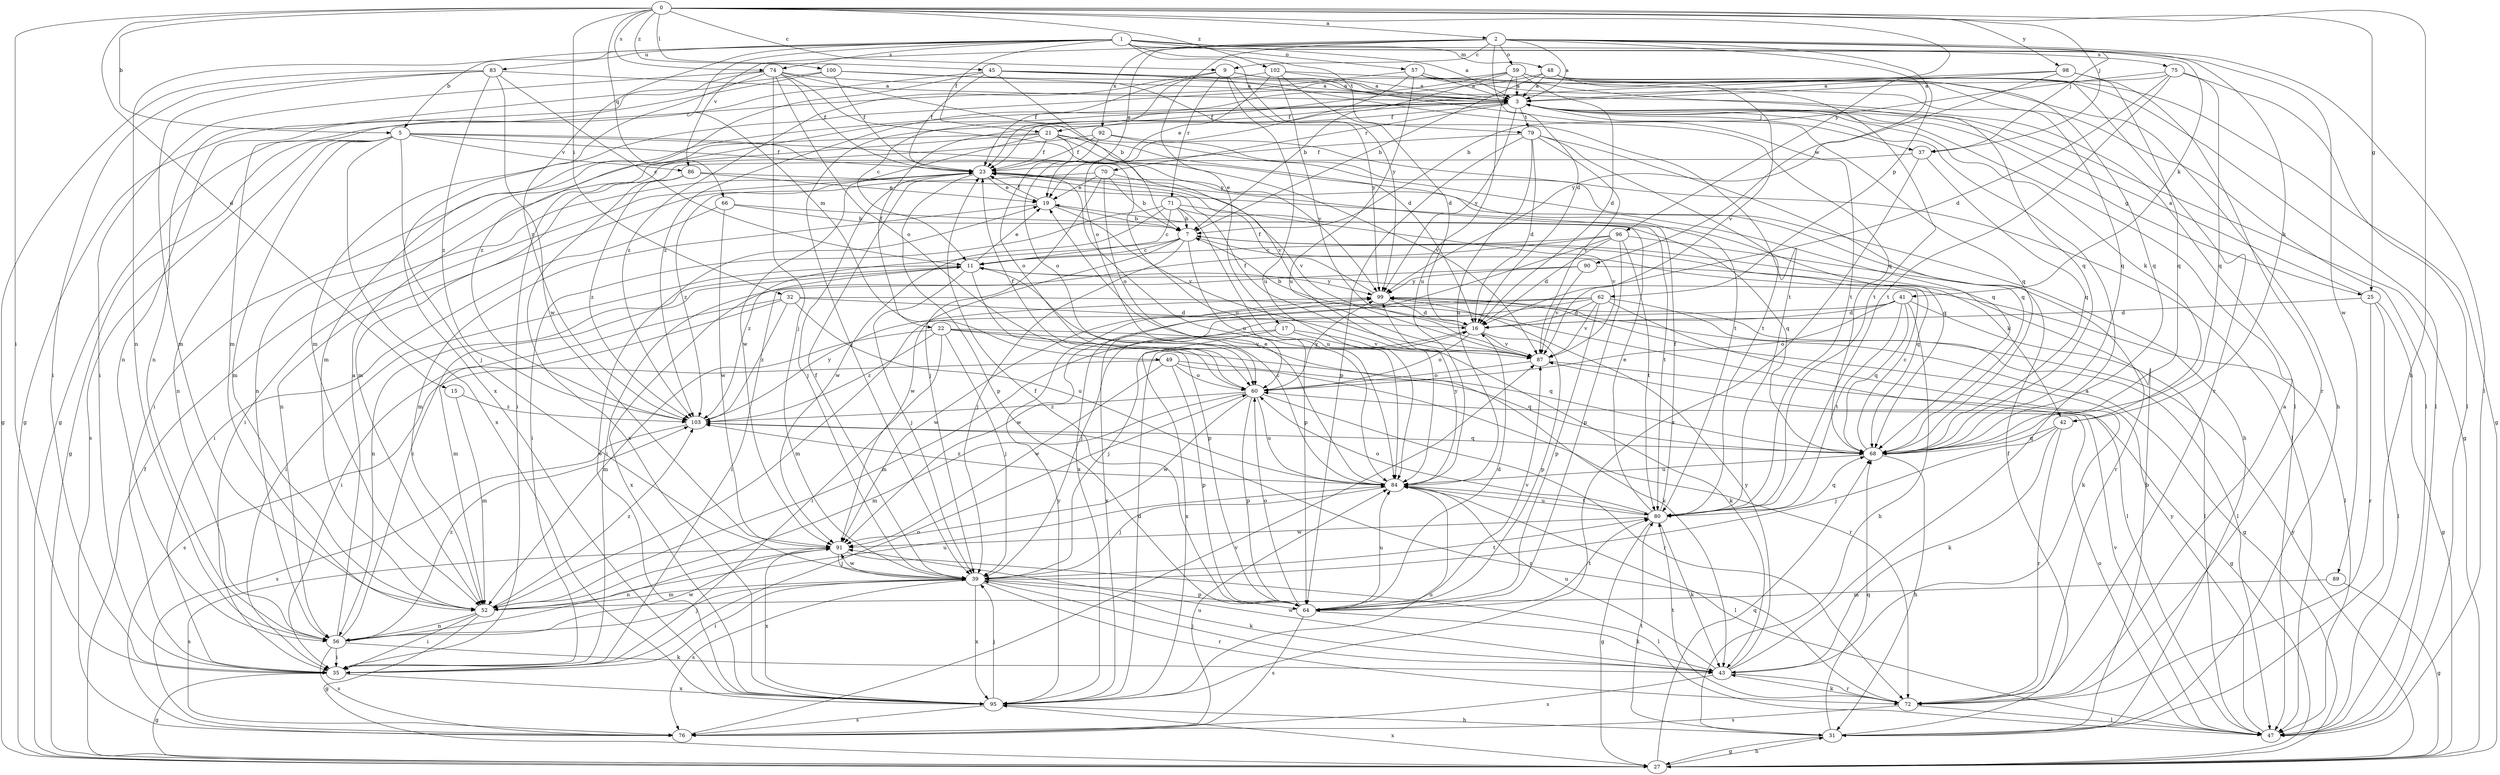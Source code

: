 strict digraph  {
0;
1;
2;
3;
5;
7;
9;
11;
15;
16;
17;
19;
21;
22;
23;
25;
27;
31;
32;
35;
37;
39;
41;
42;
43;
45;
47;
48;
49;
52;
56;
57;
59;
60;
62;
64;
66;
68;
70;
71;
72;
74;
75;
76;
79;
80;
83;
84;
86;
87;
89;
90;
91;
92;
95;
96;
98;
99;
100;
102;
103;
0 -> 2  [label=a];
0 -> 5  [label=b];
0 -> 9  [label=c];
0 -> 15  [label=d];
0 -> 25  [label=g];
0 -> 31  [label=h];
0 -> 32  [label=i];
0 -> 35  [label=i];
0 -> 37  [label=j];
0 -> 45  [label=l];
0 -> 66  [label=q];
0 -> 74  [label=s];
0 -> 96  [label=y];
0 -> 98  [label=y];
0 -> 100  [label=z];
0 -> 102  [label=z];
1 -> 3  [label=a];
1 -> 5  [label=b];
1 -> 21  [label=f];
1 -> 41  [label=k];
1 -> 42  [label=k];
1 -> 48  [label=m];
1 -> 49  [label=m];
1 -> 56  [label=n];
1 -> 57  [label=o];
1 -> 74  [label=s];
1 -> 75  [label=s];
1 -> 79  [label=t];
1 -> 83  [label=u];
1 -> 99  [label=y];
1 -> 103  [label=z];
2 -> 3  [label=a];
2 -> 9  [label=c];
2 -> 16  [label=d];
2 -> 17  [label=e];
2 -> 19  [label=e];
2 -> 37  [label=j];
2 -> 47  [label=l];
2 -> 59  [label=o];
2 -> 62  [label=p];
2 -> 86  [label=v];
2 -> 89  [label=w];
2 -> 90  [label=w];
2 -> 92  [label=x];
3 -> 21  [label=f];
3 -> 22  [label=f];
3 -> 25  [label=g];
3 -> 27  [label=g];
3 -> 37  [label=j];
3 -> 39  [label=j];
3 -> 42  [label=k];
3 -> 52  [label=m];
3 -> 68  [label=q];
3 -> 70  [label=r];
3 -> 79  [label=t];
3 -> 99  [label=y];
5 -> 23  [label=f];
5 -> 27  [label=g];
5 -> 39  [label=j];
5 -> 52  [label=m];
5 -> 56  [label=n];
5 -> 76  [label=s];
5 -> 84  [label=u];
5 -> 86  [label=v];
5 -> 87  [label=v];
5 -> 95  [label=x];
7 -> 11  [label=c];
7 -> 39  [label=j];
7 -> 42  [label=k];
7 -> 64  [label=p];
7 -> 68  [label=q];
7 -> 91  [label=w];
7 -> 103  [label=z];
9 -> 3  [label=a];
9 -> 23  [label=f];
9 -> 71  [label=r];
9 -> 80  [label=t];
9 -> 84  [label=u];
9 -> 99  [label=y];
9 -> 103  [label=z];
11 -> 19  [label=e];
11 -> 35  [label=i];
11 -> 39  [label=j];
11 -> 56  [label=n];
11 -> 64  [label=p];
11 -> 95  [label=x];
11 -> 99  [label=y];
15 -> 52  [label=m];
15 -> 103  [label=z];
16 -> 7  [label=b];
16 -> 39  [label=j];
16 -> 60  [label=o];
16 -> 64  [label=p];
16 -> 87  [label=v];
17 -> 43  [label=k];
17 -> 52  [label=m];
17 -> 87  [label=v];
17 -> 95  [label=x];
19 -> 7  [label=b];
19 -> 23  [label=f];
19 -> 52  [label=m];
19 -> 87  [label=v];
21 -> 23  [label=f];
21 -> 35  [label=i];
21 -> 47  [label=l];
21 -> 56  [label=n];
21 -> 60  [label=o];
21 -> 80  [label=t];
21 -> 87  [label=v];
21 -> 91  [label=w];
22 -> 35  [label=i];
22 -> 39  [label=j];
22 -> 43  [label=k];
22 -> 52  [label=m];
22 -> 68  [label=q];
22 -> 87  [label=v];
22 -> 103  [label=z];
23 -> 19  [label=e];
23 -> 35  [label=i];
23 -> 39  [label=j];
23 -> 56  [label=n];
23 -> 64  [label=p];
23 -> 84  [label=u];
25 -> 3  [label=a];
25 -> 16  [label=d];
25 -> 27  [label=g];
25 -> 47  [label=l];
25 -> 72  [label=r];
27 -> 23  [label=f];
27 -> 31  [label=h];
27 -> 68  [label=q];
27 -> 95  [label=x];
27 -> 99  [label=y];
31 -> 7  [label=b];
31 -> 23  [label=f];
31 -> 27  [label=g];
31 -> 68  [label=q];
31 -> 80  [label=t];
32 -> 16  [label=d];
32 -> 35  [label=i];
32 -> 47  [label=l];
32 -> 52  [label=m];
32 -> 84  [label=u];
32 -> 103  [label=z];
35 -> 27  [label=g];
35 -> 60  [label=o];
35 -> 95  [label=x];
37 -> 52  [label=m];
37 -> 68  [label=q];
37 -> 95  [label=x];
39 -> 23  [label=f];
39 -> 35  [label=i];
39 -> 43  [label=k];
39 -> 52  [label=m];
39 -> 64  [label=p];
39 -> 72  [label=r];
39 -> 76  [label=s];
39 -> 80  [label=t];
39 -> 91  [label=w];
39 -> 95  [label=x];
41 -> 16  [label=d];
41 -> 31  [label=h];
41 -> 39  [label=j];
41 -> 47  [label=l];
41 -> 60  [label=o];
41 -> 68  [label=q];
41 -> 80  [label=t];
42 -> 39  [label=j];
42 -> 43  [label=k];
42 -> 68  [label=q];
42 -> 72  [label=r];
43 -> 3  [label=a];
43 -> 39  [label=j];
43 -> 72  [label=r];
43 -> 76  [label=s];
43 -> 84  [label=u];
43 -> 91  [label=w];
43 -> 99  [label=y];
45 -> 3  [label=a];
45 -> 7  [label=b];
45 -> 23  [label=f];
45 -> 47  [label=l];
45 -> 52  [label=m];
45 -> 68  [label=q];
45 -> 103  [label=z];
47 -> 60  [label=o];
47 -> 87  [label=v];
47 -> 99  [label=y];
48 -> 3  [label=a];
48 -> 7  [label=b];
48 -> 23  [label=f];
48 -> 68  [label=q];
48 -> 72  [label=r];
48 -> 87  [label=v];
49 -> 60  [label=o];
49 -> 64  [label=p];
49 -> 68  [label=q];
49 -> 72  [label=r];
49 -> 76  [label=s];
49 -> 91  [label=w];
52 -> 27  [label=g];
52 -> 35  [label=i];
52 -> 56  [label=n];
52 -> 84  [label=u];
52 -> 103  [label=z];
56 -> 3  [label=a];
56 -> 11  [label=c];
56 -> 35  [label=i];
56 -> 39  [label=j];
56 -> 43  [label=k];
56 -> 76  [label=s];
56 -> 91  [label=w];
56 -> 103  [label=z];
57 -> 3  [label=a];
57 -> 27  [label=g];
57 -> 47  [label=l];
57 -> 60  [label=o];
57 -> 68  [label=q];
57 -> 80  [label=t];
57 -> 84  [label=u];
59 -> 3  [label=a];
59 -> 7  [label=b];
59 -> 16  [label=d];
59 -> 27  [label=g];
59 -> 31  [label=h];
59 -> 47  [label=l];
59 -> 52  [label=m];
59 -> 84  [label=u];
59 -> 103  [label=z];
60 -> 23  [label=f];
60 -> 52  [label=m];
60 -> 64  [label=p];
60 -> 72  [label=r];
60 -> 84  [label=u];
60 -> 91  [label=w];
60 -> 99  [label=y];
60 -> 103  [label=z];
62 -> 16  [label=d];
62 -> 43  [label=k];
62 -> 47  [label=l];
62 -> 52  [label=m];
62 -> 64  [label=p];
62 -> 87  [label=v];
62 -> 91  [label=w];
62 -> 95  [label=x];
64 -> 16  [label=d];
64 -> 23  [label=f];
64 -> 43  [label=k];
64 -> 60  [label=o];
64 -> 76  [label=s];
64 -> 80  [label=t];
64 -> 84  [label=u];
64 -> 87  [label=v];
66 -> 7  [label=b];
66 -> 35  [label=i];
66 -> 68  [label=q];
66 -> 91  [label=w];
68 -> 11  [label=c];
68 -> 31  [label=h];
68 -> 84  [label=u];
70 -> 7  [label=b];
70 -> 19  [label=e];
70 -> 39  [label=j];
70 -> 60  [label=o];
70 -> 87  [label=v];
70 -> 103  [label=z];
71 -> 7  [label=b];
71 -> 11  [label=c];
71 -> 35  [label=i];
71 -> 80  [label=t];
71 -> 84  [label=u];
71 -> 87  [label=v];
71 -> 91  [label=w];
72 -> 3  [label=a];
72 -> 43  [label=k];
72 -> 47  [label=l];
72 -> 76  [label=s];
72 -> 80  [label=t];
72 -> 103  [label=z];
74 -> 3  [label=a];
74 -> 16  [label=d];
74 -> 23  [label=f];
74 -> 35  [label=i];
74 -> 39  [label=j];
74 -> 56  [label=n];
74 -> 60  [label=o];
74 -> 95  [label=x];
74 -> 99  [label=y];
75 -> 3  [label=a];
75 -> 7  [label=b];
75 -> 16  [label=d];
75 -> 47  [label=l];
75 -> 68  [label=q];
75 -> 80  [label=t];
76 -> 84  [label=u];
76 -> 87  [label=v];
79 -> 16  [label=d];
79 -> 23  [label=f];
79 -> 64  [label=p];
79 -> 68  [label=q];
79 -> 80  [label=t];
79 -> 84  [label=u];
79 -> 87  [label=v];
80 -> 19  [label=e];
80 -> 23  [label=f];
80 -> 27  [label=g];
80 -> 43  [label=k];
80 -> 60  [label=o];
80 -> 68  [label=q];
80 -> 84  [label=u];
80 -> 91  [label=w];
83 -> 3  [label=a];
83 -> 11  [label=c];
83 -> 27  [label=g];
83 -> 35  [label=i];
83 -> 52  [label=m];
83 -> 91  [label=w];
83 -> 103  [label=z];
84 -> 11  [label=c];
84 -> 19  [label=e];
84 -> 39  [label=j];
84 -> 47  [label=l];
84 -> 80  [label=t];
84 -> 99  [label=y];
84 -> 103  [label=z];
86 -> 19  [label=e];
86 -> 68  [label=q];
86 -> 95  [label=x];
86 -> 103  [label=z];
87 -> 23  [label=f];
87 -> 27  [label=g];
87 -> 60  [label=o];
89 -> 27  [label=g];
89 -> 52  [label=m];
90 -> 35  [label=i];
90 -> 47  [label=l];
90 -> 87  [label=v];
90 -> 99  [label=y];
91 -> 39  [label=j];
91 -> 47  [label=l];
91 -> 56  [label=n];
91 -> 76  [label=s];
91 -> 95  [label=x];
92 -> 23  [label=f];
92 -> 31  [label=h];
92 -> 35  [label=i];
92 -> 60  [label=o];
92 -> 68  [label=q];
95 -> 16  [label=d];
95 -> 19  [label=e];
95 -> 31  [label=h];
95 -> 39  [label=j];
95 -> 76  [label=s];
95 -> 84  [label=u];
95 -> 99  [label=y];
96 -> 11  [label=c];
96 -> 16  [label=d];
96 -> 35  [label=i];
96 -> 64  [label=p];
96 -> 72  [label=r];
96 -> 80  [label=t];
96 -> 95  [label=x];
98 -> 3  [label=a];
98 -> 23  [label=f];
98 -> 68  [label=q];
98 -> 72  [label=r];
98 -> 99  [label=y];
99 -> 16  [label=d];
99 -> 23  [label=f];
99 -> 27  [label=g];
99 -> 91  [label=w];
100 -> 3  [label=a];
100 -> 23  [label=f];
100 -> 27  [label=g];
100 -> 56  [label=n];
100 -> 80  [label=t];
102 -> 3  [label=a];
102 -> 11  [label=c];
102 -> 16  [label=d];
102 -> 19  [label=e];
102 -> 68  [label=q];
102 -> 87  [label=v];
103 -> 68  [label=q];
103 -> 76  [label=s];
103 -> 99  [label=y];
}
